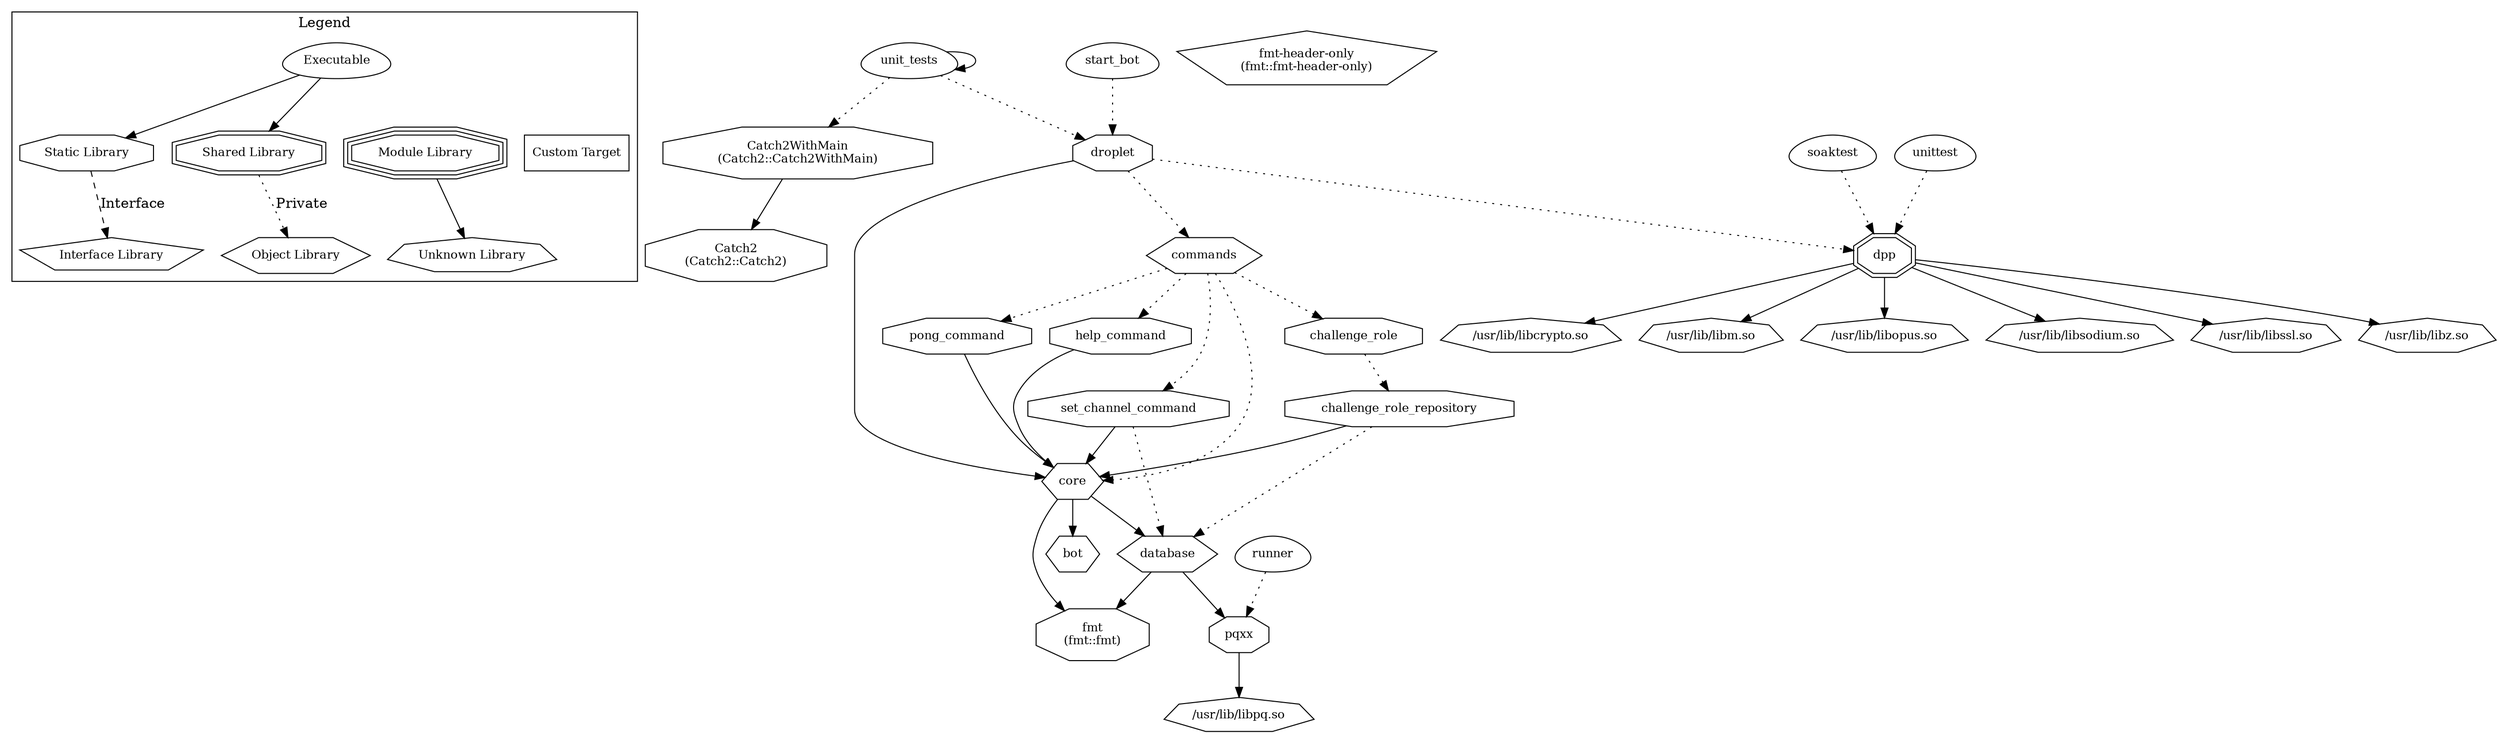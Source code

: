 digraph "droplet" {
node [
  fontsize = "12"
];
subgraph clusterLegend {
  label = "Legend";
  color = black;
  edge [ style = invis ];
  legendNode0 [ label = "Executable", shape = egg ];
  legendNode1 [ label = "Static Library", shape = octagon ];
  legendNode2 [ label = "Shared Library", shape = doubleoctagon ];
  legendNode3 [ label = "Module Library", shape = tripleoctagon ];
  legendNode4 [ label = "Interface Library", shape = pentagon ];
  legendNode5 [ label = "Object Library", shape = hexagon ];
  legendNode6 [ label = "Unknown Library", shape = septagon ];
  legendNode7 [ label = "Custom Target", shape = box ];
  legendNode0 -> legendNode1 [ style = solid ];
  legendNode0 -> legendNode2 [ style = solid ];
  legendNode0 -> legendNode3;
  legendNode1 -> legendNode4 [ label = "Interface", style = dashed ];
  legendNode2 -> legendNode5 [ label = "Private", style = dotted ];
  legendNode3 -> legendNode6 [ style = solid ];
  legendNode0 -> legendNode7;
}
    "node0" [ label = "Catch2\n(Catch2::Catch2)", shape = octagon ];
    "node1" [ label = "Catch2WithMain\n(Catch2::Catch2WithMain)", shape = octagon ];
    "node1" -> "node0"  // Catch2WithMain -> Catch2
    "node2" [ label = "bot", shape = hexagon ];
    "node3" [ label = "challenge_role", shape = octagon ];
    "node4" [ label = "challenge_role_repository", shape = octagon ];
    "node5" [ label = "core", shape = hexagon ];
    "node5" -> "node2"  // core -> bot
    "node6" [ label = "database", shape = hexagon ];
    "node7" [ label = "fmt\n(fmt::fmt)", shape = octagon ];
    "node6" -> "node7"  // database -> fmt
    "node8" [ label = "pqxx", shape = octagon ];
    "node9" [ label = "/usr/lib/libpq.so", shape = septagon ];
    "node8" -> "node9"  // pqxx -> /usr/lib/libpq.so
    "node6" -> "node8"  // database -> pqxx
    "node5" -> "node6"  // core -> database
    "node5" -> "node7"  // core -> fmt
    "node4" -> "node5"  // challenge_role_repository -> core
    "node4" -> "node6" [ style = dotted ] // challenge_role_repository -> database
    "node3" -> "node4" [ style = dotted ] // challenge_role -> challenge_role_repository
    "node10" [ label = "commands", shape = hexagon ];
    "node10" -> "node3" [ style = dotted ] // commands -> challenge_role
    "node10" -> "node5" [ style = dotted ] // commands -> core
    "node11" [ label = "help_command", shape = octagon ];
    "node11" -> "node5"  // help_command -> core
    "node10" -> "node11" [ style = dotted ] // commands -> help_command
    "node12" [ label = "pong_command", shape = octagon ];
    "node12" -> "node5"  // pong_command -> core
    "node10" -> "node12" [ style = dotted ] // commands -> pong_command
    "node13" [ label = "set_channel_command", shape = octagon ];
    "node13" -> "node5"  // set_channel_command -> core
    "node13" -> "node6" [ style = dotted ] // set_channel_command -> database
    "node10" -> "node13" [ style = dotted ] // commands -> set_channel_command
    "node14" [ label = "start_bot", shape = egg ];
    "node15" [ label = "droplet", shape = octagon ];
    "node15" -> "node10" [ style = dotted ] // droplet -> commands
    "node15" -> "node5"  // droplet -> core
    "node16" [ label = "dpp", shape = doubleoctagon ];
    "node17" [ label = "/usr/lib/libcrypto.so", shape = septagon ];
    "node16" -> "node17"  // dpp -> /usr/lib/libcrypto.so
    "node18" [ label = "/usr/lib/libm.so", shape = septagon ];
    "node16" -> "node18"  // dpp -> /usr/lib/libm.so
    "node19" [ label = "/usr/lib/libopus.so", shape = septagon ];
    "node16" -> "node19"  // dpp -> /usr/lib/libopus.so
    "node20" [ label = "/usr/lib/libsodium.so", shape = septagon ];
    "node16" -> "node20"  // dpp -> /usr/lib/libsodium.so
    "node21" [ label = "/usr/lib/libssl.so", shape = septagon ];
    "node16" -> "node21"  // dpp -> /usr/lib/libssl.so
    "node22" [ label = "/usr/lib/libz.so", shape = septagon ];
    "node16" -> "node22"  // dpp -> /usr/lib/libz.so
    "node15" -> "node16" [ style = dotted ] // droplet -> dpp
    "node14" -> "node15" [ style = dotted ] // start_bot -> droplet
    "node23" [ label = "fmt-header-only\n(fmt::fmt-header-only)", shape = pentagon ];
    "node24" [ label = "runner", shape = egg ];
    "node24" -> "node8" [ style = dotted ] // runner -> pqxx
    "node25" [ label = "soaktest", shape = egg ];
    "node25" -> "node16" [ style = dotted ] // soaktest -> dpp
    "node26" [ label = "unit_tests", shape = egg ];
    "node26" -> "node1" [ style = dotted ] // unit_tests -> Catch2WithMain
    "node26" -> "node15" [ style = dotted ] // unit_tests -> droplet
    "node26" -> "node26"  // unit_tests -> unit_tests
    "node27" [ label = "unittest", shape = egg ];
    "node27" -> "node16" [ style = dotted ] // unittest -> dpp
}
